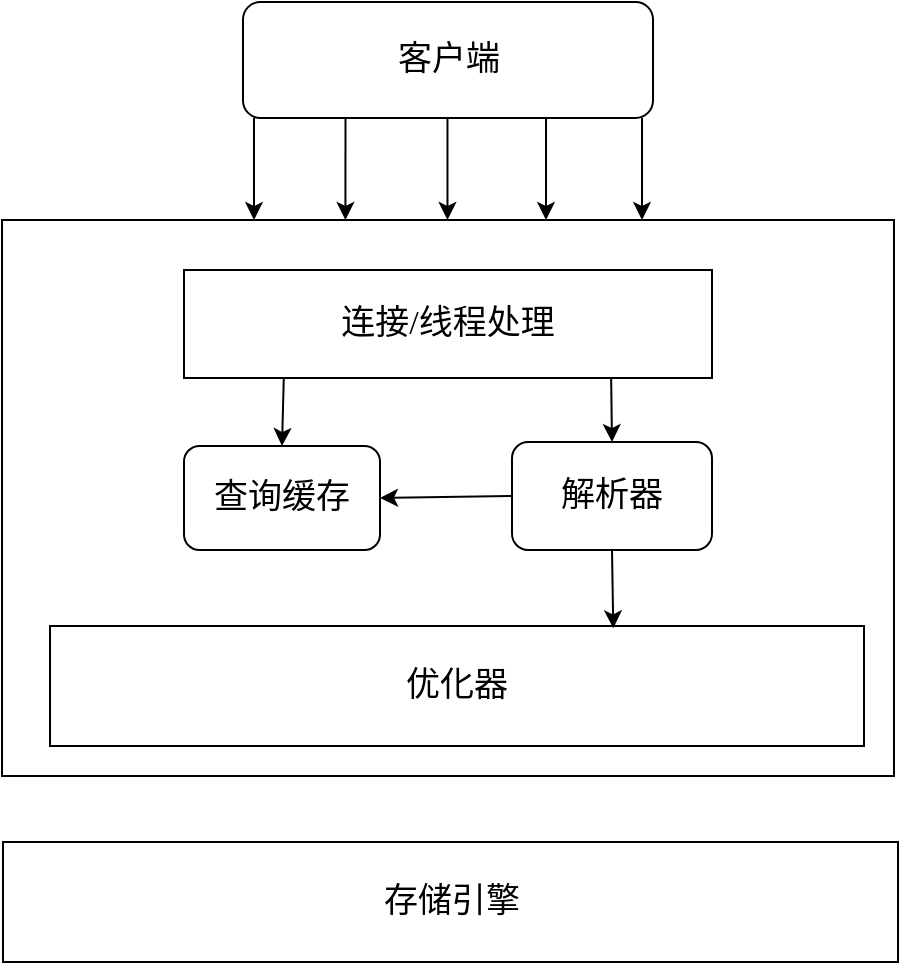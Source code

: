 <mxfile version="24.4.4" type="github">
  <diagram name="第 1 页" id="-uMj1Y23hwTrTH6uqjyR">
    <mxGraphModel dx="436" dy="235" grid="0" gridSize="10" guides="1" tooltips="1" connect="1" arrows="1" fold="1" page="1" pageScale="1" pageWidth="1169" pageHeight="827" math="0" shadow="0">
      <root>
        <mxCell id="0" />
        <mxCell id="1" parent="0" />
        <mxCell id="E52h9aYqVbazmC71CHxK-8" value="" style="rounded=0;whiteSpace=wrap;html=1;" vertex="1" parent="1">
          <mxGeometry x="224" y="171" width="446" height="278" as="geometry" />
        </mxCell>
        <mxCell id="E52h9aYqVbazmC71CHxK-9" value="&lt;font face=&quot;宋体&quot; style=&quot;font-size: 17px;&quot;&gt;客户端&lt;/font&gt;" style="rounded=1;whiteSpace=wrap;html=1;" vertex="1" parent="1">
          <mxGeometry x="344.5" y="62" width="205" height="58" as="geometry" />
        </mxCell>
        <mxCell id="E52h9aYqVbazmC71CHxK-10" value="&lt;font style=&quot;font-size: 17px;&quot; face=&quot;宋体&quot;&gt;连接/线程处理&lt;/font&gt;" style="rounded=0;whiteSpace=wrap;html=1;" vertex="1" parent="1">
          <mxGeometry x="315" y="196" width="264" height="54" as="geometry" />
        </mxCell>
        <mxCell id="E52h9aYqVbazmC71CHxK-11" value="" style="endArrow=classic;html=1;rounded=0;exitX=0.25;exitY=1;exitDx=0;exitDy=0;entryX=0.385;entryY=0;entryDx=0;entryDy=0;entryPerimeter=0;" edge="1" parent="1" source="E52h9aYqVbazmC71CHxK-9" target="E52h9aYqVbazmC71CHxK-8">
          <mxGeometry width="50" height="50" relative="1" as="geometry">
            <mxPoint x="338" y="358" as="sourcePoint" />
            <mxPoint x="394" y="172" as="targetPoint" />
          </mxGeometry>
        </mxCell>
        <mxCell id="E52h9aYqVbazmC71CHxK-12" value="" style="endArrow=classic;html=1;rounded=0;exitX=0.25;exitY=1;exitDx=0;exitDy=0;entryX=0.385;entryY=0;entryDx=0;entryDy=0;entryPerimeter=0;" edge="1" parent="1">
          <mxGeometry width="50" height="50" relative="1" as="geometry">
            <mxPoint x="446.74" y="120" as="sourcePoint" />
            <mxPoint x="446.74" y="171" as="targetPoint" />
          </mxGeometry>
        </mxCell>
        <mxCell id="E52h9aYqVbazmC71CHxK-13" value="" style="endArrow=classic;html=1;rounded=0;exitX=0.25;exitY=1;exitDx=0;exitDy=0;entryX=0.385;entryY=0;entryDx=0;entryDy=0;entryPerimeter=0;" edge="1" parent="1">
          <mxGeometry width="50" height="50" relative="1" as="geometry">
            <mxPoint x="496" y="120" as="sourcePoint" />
            <mxPoint x="496" y="171" as="targetPoint" />
          </mxGeometry>
        </mxCell>
        <mxCell id="E52h9aYqVbazmC71CHxK-15" value="&lt;font face=&quot;宋体&quot; style=&quot;font-size: 17px;&quot;&gt;查询缓存&lt;/font&gt;" style="rounded=1;whiteSpace=wrap;html=1;" vertex="1" parent="1">
          <mxGeometry x="315" y="284" width="98" height="52" as="geometry" />
        </mxCell>
        <mxCell id="E52h9aYqVbazmC71CHxK-18" value="&lt;font style=&quot;font-size: 17px;&quot; face=&quot;宋体&quot;&gt;解析器&lt;/font&gt;" style="rounded=1;whiteSpace=wrap;html=1;" vertex="1" parent="1">
          <mxGeometry x="479" y="282" width="100" height="54" as="geometry" />
        </mxCell>
        <mxCell id="E52h9aYqVbazmC71CHxK-19" value="" style="endArrow=classic;html=1;rounded=0;exitX=0.25;exitY=1;exitDx=0;exitDy=0;entryX=0.5;entryY=0;entryDx=0;entryDy=0;" edge="1" parent="1" target="E52h9aYqVbazmC71CHxK-18">
          <mxGeometry width="50" height="50" relative="1" as="geometry">
            <mxPoint x="528.57" y="250" as="sourcePoint" />
            <mxPoint x="529" y="281" as="targetPoint" />
          </mxGeometry>
        </mxCell>
        <mxCell id="E52h9aYqVbazmC71CHxK-20" value="" style="endArrow=classic;html=1;rounded=0;exitX=0.189;exitY=0.995;exitDx=0;exitDy=0;entryX=0.5;entryY=0;entryDx=0;entryDy=0;exitPerimeter=0;" edge="1" parent="1" source="E52h9aYqVbazmC71CHxK-10" target="E52h9aYqVbazmC71CHxK-15">
          <mxGeometry width="50" height="50" relative="1" as="geometry">
            <mxPoint x="363.7" y="250" as="sourcePoint" />
            <mxPoint x="363.7" y="301" as="targetPoint" />
          </mxGeometry>
        </mxCell>
        <mxCell id="E52h9aYqVbazmC71CHxK-21" value="" style="endArrow=classic;html=1;rounded=0;exitX=0;exitY=0.5;exitDx=0;exitDy=0;entryX=1;entryY=0.5;entryDx=0;entryDy=0;" edge="1" parent="1" source="E52h9aYqVbazmC71CHxK-18" target="E52h9aYqVbazmC71CHxK-15">
          <mxGeometry width="50" height="50" relative="1" as="geometry">
            <mxPoint x="478" y="328.5" as="sourcePoint" />
            <mxPoint x="413" y="329.5" as="targetPoint" />
          </mxGeometry>
        </mxCell>
        <mxCell id="E52h9aYqVbazmC71CHxK-23" value="&lt;font style=&quot;font-size: 17px;&quot; face=&quot;宋体&quot;&gt;优化器&lt;/font&gt;" style="rounded=0;whiteSpace=wrap;html=1;" vertex="1" parent="1">
          <mxGeometry x="248" y="374" width="407" height="60" as="geometry" />
        </mxCell>
        <mxCell id="E52h9aYqVbazmC71CHxK-24" value="" style="endArrow=classic;html=1;rounded=0;entryX=0.692;entryY=0.019;entryDx=0;entryDy=0;entryPerimeter=0;exitX=0.5;exitY=1;exitDx=0;exitDy=0;" edge="1" parent="1" source="E52h9aYqVbazmC71CHxK-18" target="E52h9aYqVbazmC71CHxK-23">
          <mxGeometry width="50" height="50" relative="1" as="geometry">
            <mxPoint x="350" y="390" as="sourcePoint" />
            <mxPoint x="400" y="340" as="targetPoint" />
          </mxGeometry>
        </mxCell>
        <mxCell id="E52h9aYqVbazmC71CHxK-26" value="&lt;div style=&quot;text-align: justify;&quot;&gt;&lt;span style=&quot;background-color: initial;&quot;&gt;&lt;font face=&quot;宋体&quot; style=&quot;font-size: 17px;&quot;&gt;存储引擎&lt;/font&gt;&lt;/span&gt;&lt;/div&gt;" style="rounded=0;whiteSpace=wrap;html=1;" vertex="1" parent="1">
          <mxGeometry x="224.5" y="482" width="447.5" height="60" as="geometry" />
        </mxCell>
        <mxCell id="E52h9aYqVbazmC71CHxK-27" value="" style="endArrow=classic;html=1;rounded=0;exitX=0.25;exitY=1;exitDx=0;exitDy=0;entryX=0.385;entryY=0;entryDx=0;entryDy=0;entryPerimeter=0;" edge="1" parent="1">
          <mxGeometry width="50" height="50" relative="1" as="geometry">
            <mxPoint x="350" y="120" as="sourcePoint" />
            <mxPoint x="350" y="171" as="targetPoint" />
          </mxGeometry>
        </mxCell>
        <mxCell id="E52h9aYqVbazmC71CHxK-28" value="" style="endArrow=classic;html=1;rounded=0;exitX=0.25;exitY=1;exitDx=0;exitDy=0;entryX=0.385;entryY=0;entryDx=0;entryDy=0;entryPerimeter=0;" edge="1" parent="1">
          <mxGeometry width="50" height="50" relative="1" as="geometry">
            <mxPoint x="544" y="120" as="sourcePoint" />
            <mxPoint x="544" y="171" as="targetPoint" />
          </mxGeometry>
        </mxCell>
      </root>
    </mxGraphModel>
  </diagram>
</mxfile>
